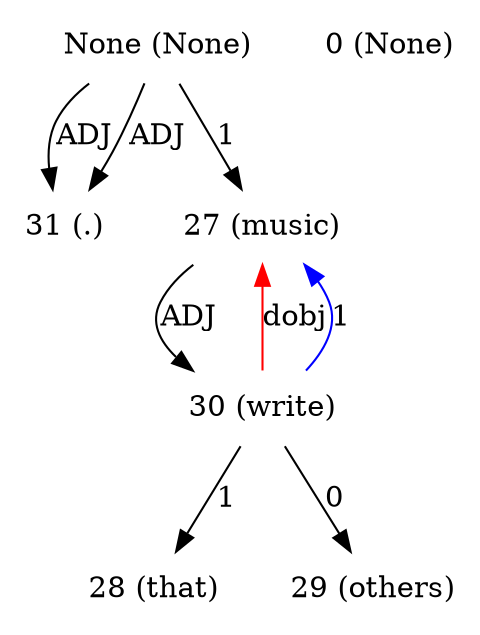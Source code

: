digraph G{
edge [dir=forward]
node [shape=plaintext]

None [label="None (None)"]
None -> 31 [label="ADJ"]
None [label="None (None)"]
None -> 31 [label="ADJ"]
None [label="None (None)"]
None -> 27 [label="1"]
0 [label="0 (None)"]
27 [label="27 (music)"]
27 -> 30 [label="ADJ"]
30 -> 27 [label="dobj", color="red"]
28 [label="28 (that)"]
29 [label="29 (others)"]
30 [label="30 (write)"]
30 -> 28 [label="1"]
30 -> 27 [label="1", color="blue"]
30 -> 29 [label="0"]
31 [label="31 (.)"]
}
